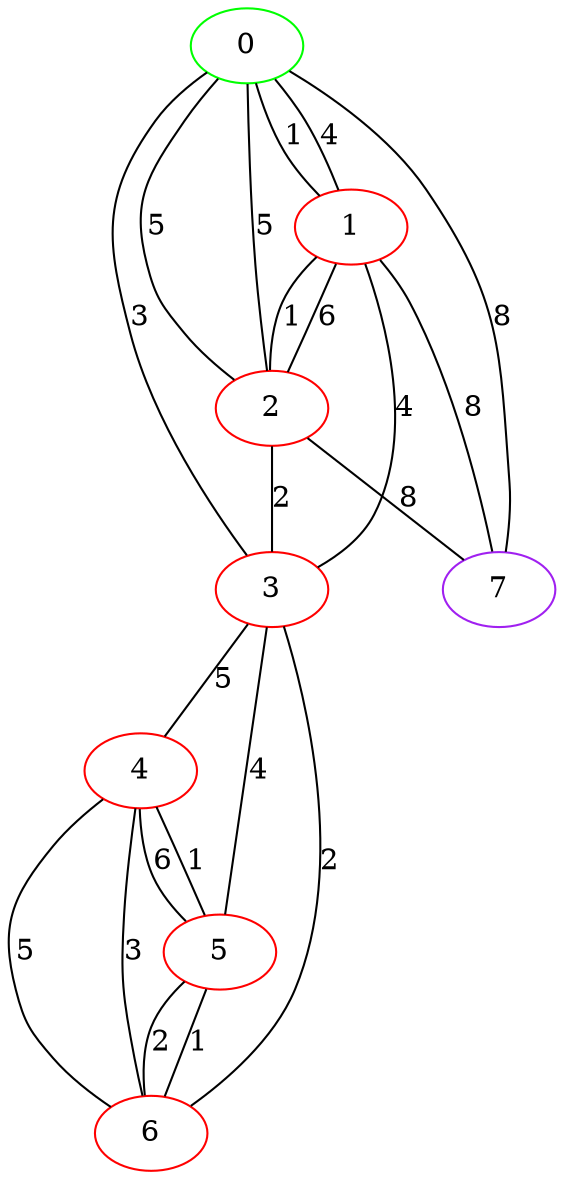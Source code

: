 graph "" {
0 [color=green, weight=2];
1 [color=red, weight=1];
2 [color=red, weight=1];
3 [color=red, weight=1];
4 [color=red, weight=1];
5 [color=red, weight=1];
6 [color=red, weight=1];
7 [color=purple, weight=4];
0 -- 1  [key=0, label=1];
0 -- 1  [key=1, label=4];
0 -- 2  [key=0, label=5];
0 -- 2  [key=1, label=5];
0 -- 3  [key=0, label=3];
0 -- 7  [key=0, label=8];
1 -- 2  [key=0, label=6];
1 -- 2  [key=1, label=1];
1 -- 3  [key=0, label=4];
1 -- 7  [key=0, label=8];
2 -- 3  [key=0, label=2];
2 -- 7  [key=0, label=8];
3 -- 4  [key=0, label=5];
3 -- 5  [key=0, label=4];
3 -- 6  [key=0, label=2];
4 -- 5  [key=0, label=6];
4 -- 5  [key=1, label=1];
4 -- 6  [key=0, label=5];
4 -- 6  [key=1, label=3];
5 -- 6  [key=0, label=1];
5 -- 6  [key=1, label=2];
}
